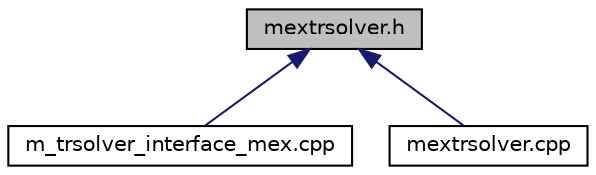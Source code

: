 digraph G
{
  edge [fontname="Helvetica",fontsize="10",labelfontname="Helvetica",labelfontsize="10"];
  node [fontname="Helvetica",fontsize="10",shape=record];
  Node1 [label="mextrsolver.h",height=0.2,width=0.4,color="black", fillcolor="grey75", style="filled" fontcolor="black"];
  Node1 -> Node2 [dir="back",color="midnightblue",fontsize="10",style="solid",fontname="Helvetica"];
  Node2 [label="m_trsolver_interface_mex.cpp",height=0.2,width=0.4,color="black", fillcolor="white", style="filled",URL="$m__trsolver__interface__mex_8cpp.html"];
  Node1 -> Node3 [dir="back",color="midnightblue",fontsize="10",style="solid",fontname="Helvetica"];
  Node3 [label="mextrsolver.cpp",height=0.2,width=0.4,color="black", fillcolor="white", style="filled",URL="$mextrsolver_8cpp.html"];
}
